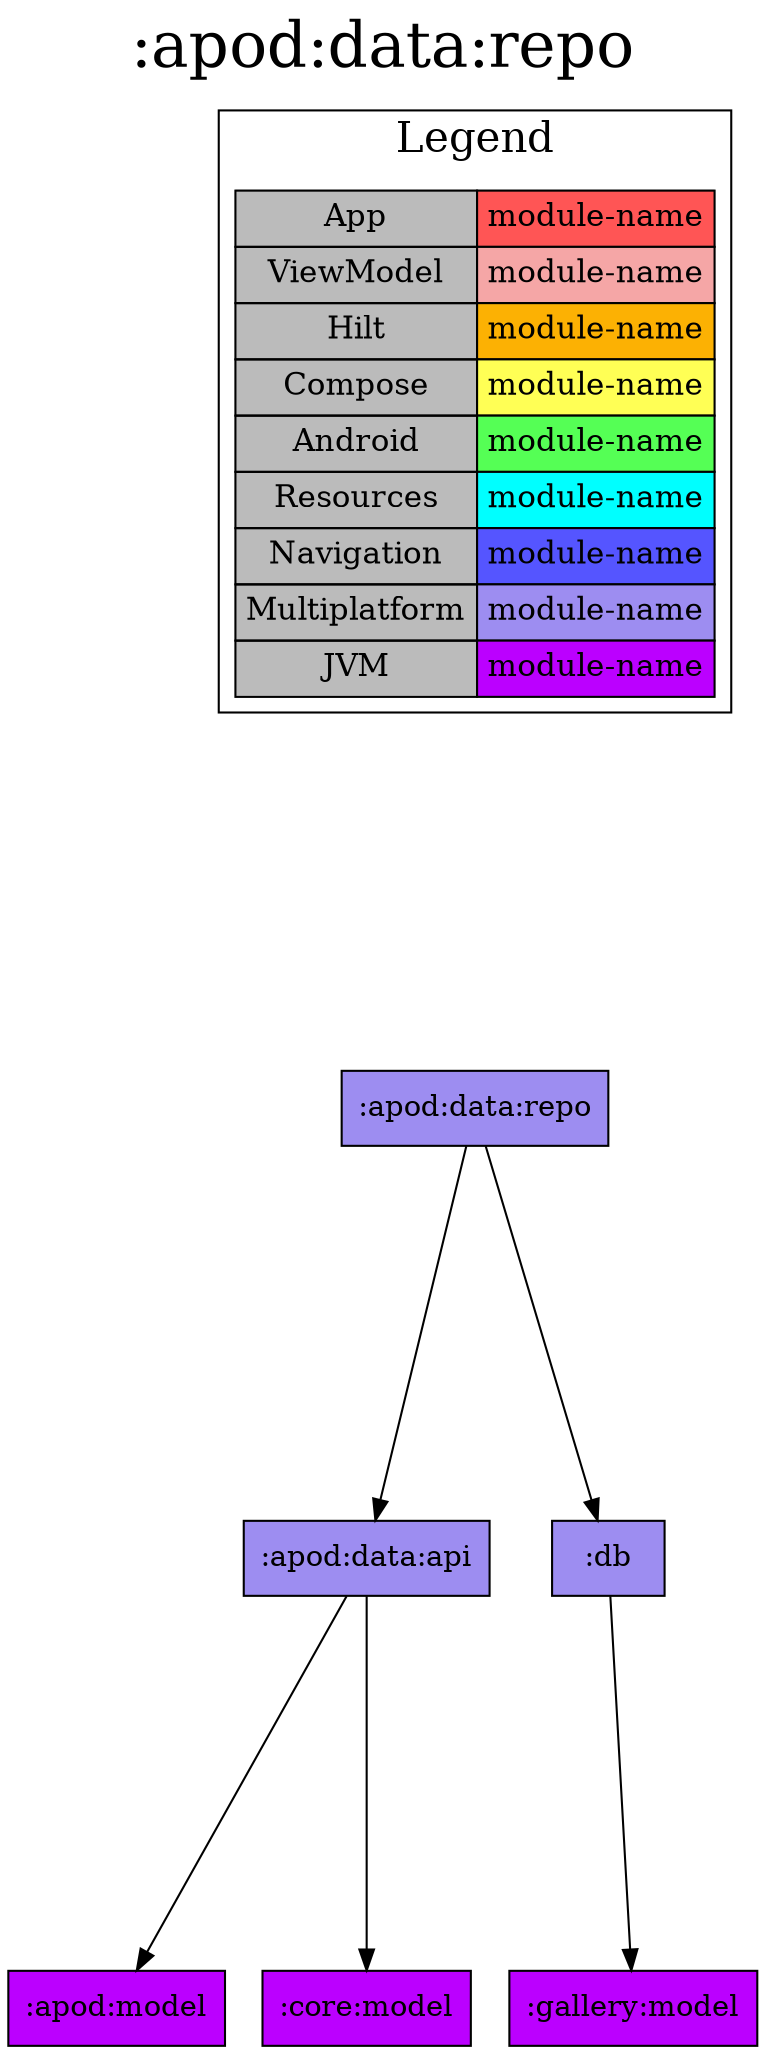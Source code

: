 digraph {
edge ["dir"="forward"]
graph ["dpi"="100","label"=":apod:data:repo","labelloc"="t","fontsize"="30","ranksep"="2.5","rankdir"="TB"]
node ["style"="filled"]
":apod:data:repo" ["fillcolor"="#9D8DF1","shape"="box"]
":apod:data:api" ["fillcolor"="#9D8DF1","shape"="box"]
":apod:model" ["fillcolor"="#BB00FF","shape"="box"]
":core:model" ["fillcolor"="#BB00FF","shape"="box"]
":db" ["fillcolor"="#9D8DF1","shape"="box"]
":gallery:model" ["fillcolor"="#BB00FF","shape"="box"]
{
edge ["dir"="none"]
graph ["rank"="same"]
}
":apod:data:repo" -> ":apod:data:api"
":apod:data:repo" -> ":db"
":apod:data:api" -> ":apod:model"
":apod:data:api" -> ":core:model"
":db" -> ":gallery:model"
subgraph "cluster_legend" {
edge ["dir"="none"]
graph ["label"="Legend","fontsize"="20"]
"Legend" ["style"="filled","fillcolor"="#bbbbbb","shape"="none","margin"="0","fontsize"="15","label"=<
<TABLE BORDER="0" CELLBORDER="1" CELLSPACING="0" CELLPADDING="4">
<TR><TD>App</TD><TD BGCOLOR="#FF5555">module-name</TD></TR>
<TR><TD>ViewModel</TD><TD BGCOLOR="#F5A6A6">module-name</TD></TR>
<TR><TD>Hilt</TD><TD BGCOLOR="#FCB103">module-name</TD></TR>
<TR><TD>Compose</TD><TD BGCOLOR="#FFFF55">module-name</TD></TR>
<TR><TD>Android</TD><TD BGCOLOR="#55FF55">module-name</TD></TR>
<TR><TD>Resources</TD><TD BGCOLOR="#00FFFF">module-name</TD></TR>
<TR><TD>Navigation</TD><TD BGCOLOR="#5555FF">module-name</TD></TR>
<TR><TD>Multiplatform</TD><TD BGCOLOR="#9D8DF1">module-name</TD></TR>
<TR><TD>JVM</TD><TD BGCOLOR="#BB00FF">module-name</TD></TR>
</TABLE>
>]
} -> ":apod:data:repo" ["style"="invis"]
}